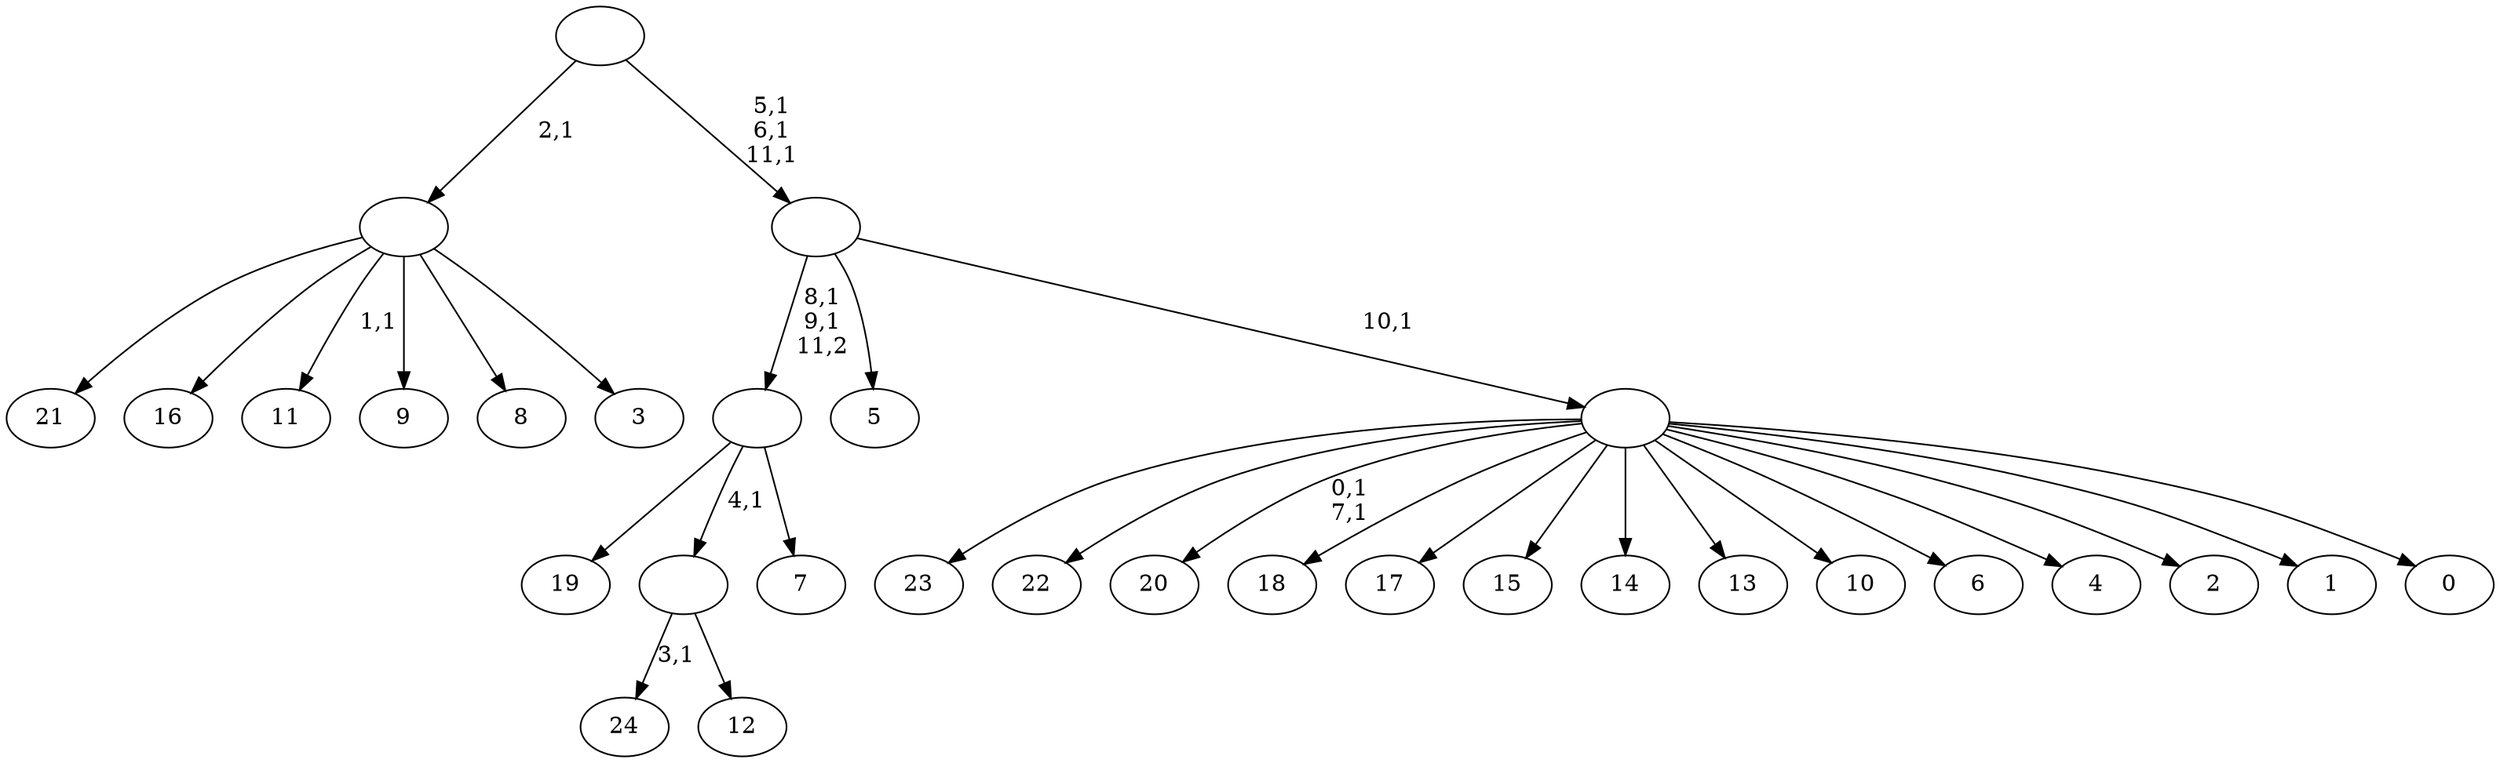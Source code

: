 digraph T {
	37 [label="24"]
	35 [label="23"]
	34 [label="22"]
	33 [label="21"]
	32 [label="20"]
	29 [label="19"]
	28 [label="18"]
	27 [label="17"]
	26 [label="16"]
	25 [label="15"]
	24 [label="14"]
	23 [label="13"]
	22 [label="12"]
	21 [label=""]
	20 [label="11"]
	18 [label="10"]
	17 [label="9"]
	16 [label="8"]
	15 [label="7"]
	14 [label=""]
	12 [label="6"]
	11 [label="5"]
	10 [label="4"]
	9 [label="3"]
	8 [label=""]
	7 [label="2"]
	6 [label="1"]
	5 [label="0"]
	4 [label=""]
	3 [label=""]
	0 [label=""]
	21 -> 37 [label="3,1"]
	21 -> 22 [label=""]
	14 -> 29 [label=""]
	14 -> 21 [label="4,1"]
	14 -> 15 [label=""]
	8 -> 20 [label="1,1"]
	8 -> 33 [label=""]
	8 -> 26 [label=""]
	8 -> 17 [label=""]
	8 -> 16 [label=""]
	8 -> 9 [label=""]
	4 -> 32 [label="0,1\n7,1"]
	4 -> 35 [label=""]
	4 -> 34 [label=""]
	4 -> 28 [label=""]
	4 -> 27 [label=""]
	4 -> 25 [label=""]
	4 -> 24 [label=""]
	4 -> 23 [label=""]
	4 -> 18 [label=""]
	4 -> 12 [label=""]
	4 -> 10 [label=""]
	4 -> 7 [label=""]
	4 -> 6 [label=""]
	4 -> 5 [label=""]
	3 -> 14 [label="8,1\n9,1\n11,2"]
	3 -> 11 [label=""]
	3 -> 4 [label="10,1"]
	0 -> 3 [label="5,1\n6,1\n11,1"]
	0 -> 8 [label="2,1"]
}
